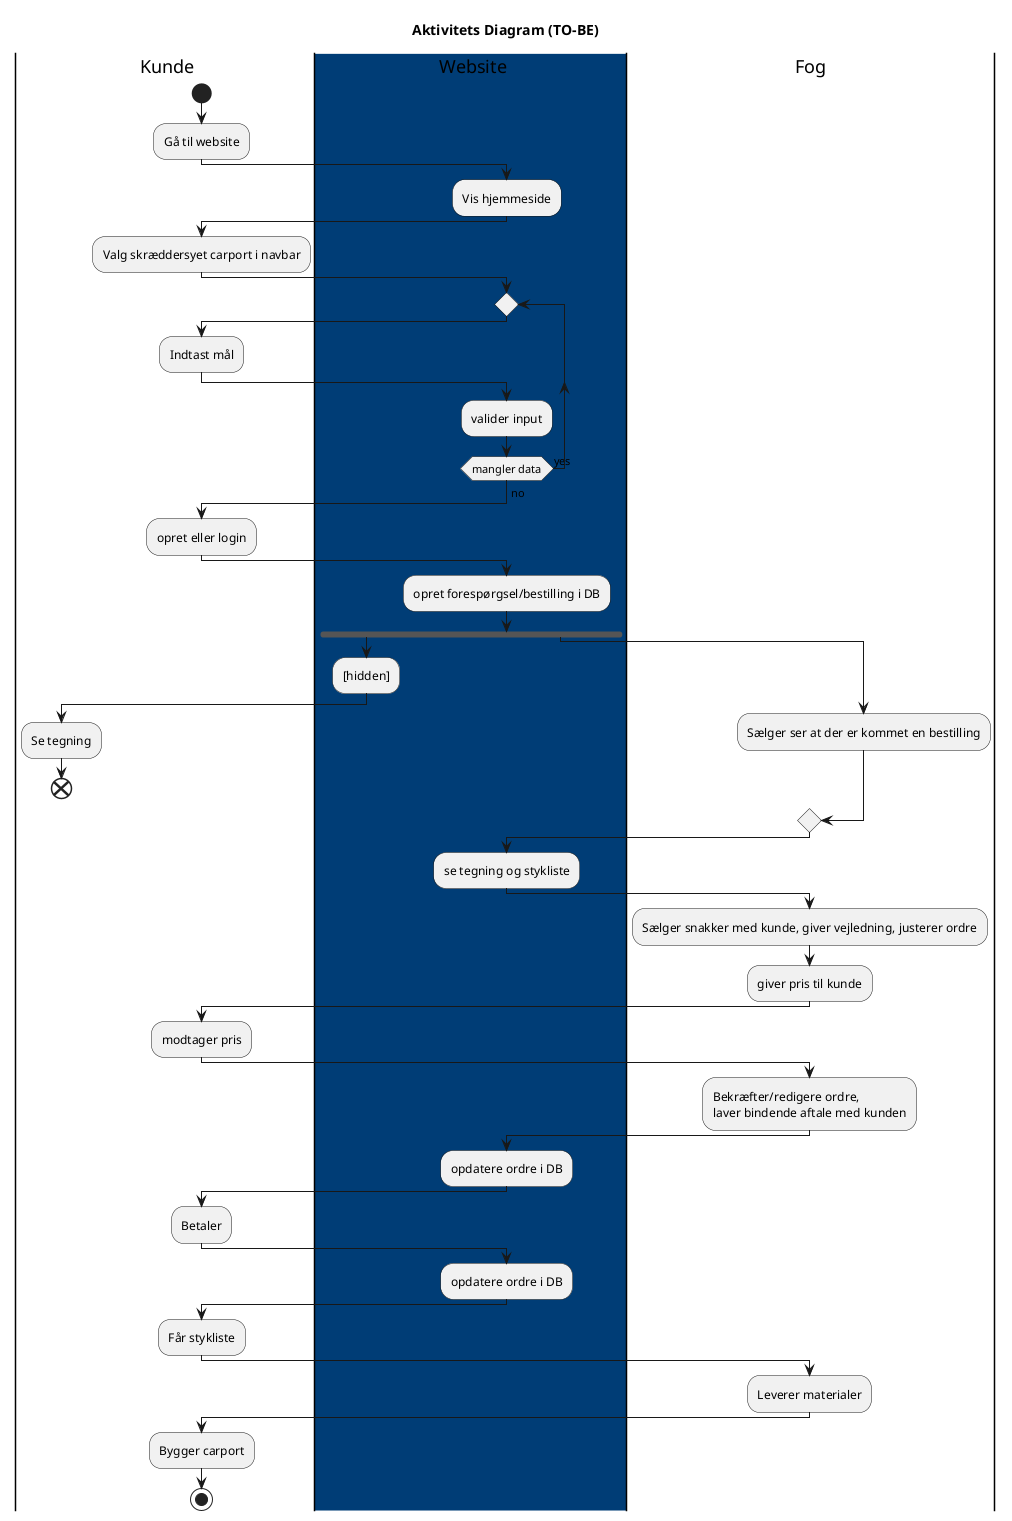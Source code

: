 @startuml
'https://plantuml.com/activity-diagram-beta
Title Aktivitets Diagram (TO-BE)
|k| Kunde
start
:Gå til website;
|w|
:Vis hjemmeside;
|k|
:Valg skræddersyet carport i navbar;

|#003D76|w| Website
repeat
|k|
:Indtast mål;
|w|
  :valider input;
repeat while (mangler data) is (yes)
->no;

|k|
:opret eller login;
|w|
:opret forespørgsel/bestilling i DB;

fork
|w|
:[hidden];
|k|
:Se tegning;
end
fork again
  |s|
  :Sælger ser at der er kommet en bestilling;
end merge
|w|
:se tegning og stykliste;

|s|Fog
:Sælger snakker med kunde, giver vejledning, justerer ordre;
:giver pris til kunde;
|k|
:modtager pris;
|s|
:Bekræfter/redigere ordre,
laver bindende aftale med kunden;

|w|
:opdatere ordre i DB;
|k|
:Betaler;
|w|
:opdatere ordre i DB;
|k|
:Får stykliste;
|s|
:Leverer materialer;
|k|
:Bygger carport;
stop
@enduml